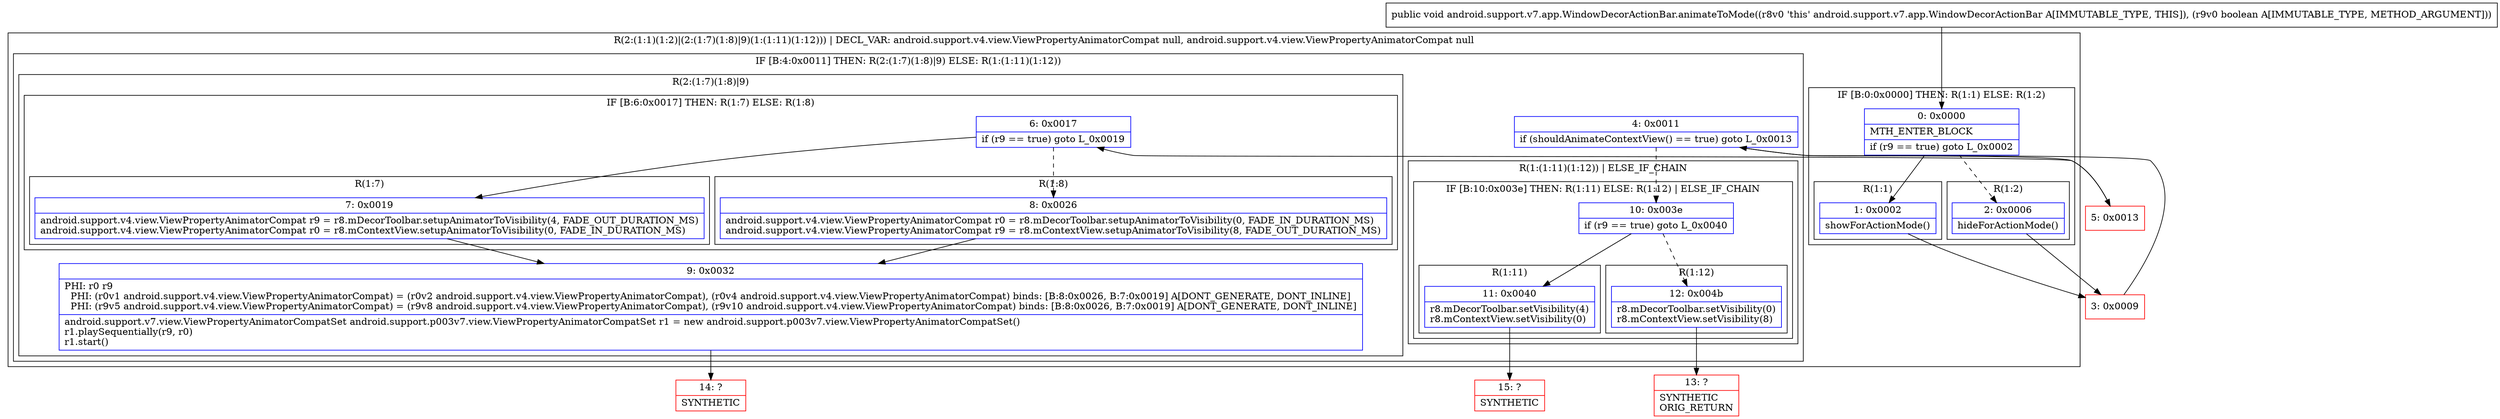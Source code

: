 digraph "CFG forandroid.support.v7.app.WindowDecorActionBar.animateToMode(Z)V" {
subgraph cluster_Region_1630642021 {
label = "R(2:(1:1)(1:2)|(2:(1:7)(1:8)|9)(1:(1:11)(1:12))) | DECL_VAR: android.support.v4.view.ViewPropertyAnimatorCompat null, android.support.v4.view.ViewPropertyAnimatorCompat null\l";
node [shape=record,color=blue];
subgraph cluster_IfRegion_39653946 {
label = "IF [B:0:0x0000] THEN: R(1:1) ELSE: R(1:2)";
node [shape=record,color=blue];
Node_0 [shape=record,label="{0\:\ 0x0000|MTH_ENTER_BLOCK\l|if (r9 == true) goto L_0x0002\l}"];
subgraph cluster_Region_1186557728 {
label = "R(1:1)";
node [shape=record,color=blue];
Node_1 [shape=record,label="{1\:\ 0x0002|showForActionMode()\l}"];
}
subgraph cluster_Region_236982356 {
label = "R(1:2)";
node [shape=record,color=blue];
Node_2 [shape=record,label="{2\:\ 0x0006|hideForActionMode()\l}"];
}
}
subgraph cluster_IfRegion_1669823554 {
label = "IF [B:4:0x0011] THEN: R(2:(1:7)(1:8)|9) ELSE: R(1:(1:11)(1:12))";
node [shape=record,color=blue];
Node_4 [shape=record,label="{4\:\ 0x0011|if (shouldAnimateContextView() == true) goto L_0x0013\l}"];
subgraph cluster_Region_1139685232 {
label = "R(2:(1:7)(1:8)|9)";
node [shape=record,color=blue];
subgraph cluster_IfRegion_161574602 {
label = "IF [B:6:0x0017] THEN: R(1:7) ELSE: R(1:8)";
node [shape=record,color=blue];
Node_6 [shape=record,label="{6\:\ 0x0017|if (r9 == true) goto L_0x0019\l}"];
subgraph cluster_Region_1051091552 {
label = "R(1:7)";
node [shape=record,color=blue];
Node_7 [shape=record,label="{7\:\ 0x0019|android.support.v4.view.ViewPropertyAnimatorCompat r9 = r8.mDecorToolbar.setupAnimatorToVisibility(4, FADE_OUT_DURATION_MS)\landroid.support.v4.view.ViewPropertyAnimatorCompat r0 = r8.mContextView.setupAnimatorToVisibility(0, FADE_IN_DURATION_MS)\l}"];
}
subgraph cluster_Region_334289046 {
label = "R(1:8)";
node [shape=record,color=blue];
Node_8 [shape=record,label="{8\:\ 0x0026|android.support.v4.view.ViewPropertyAnimatorCompat r0 = r8.mDecorToolbar.setupAnimatorToVisibility(0, FADE_IN_DURATION_MS)\landroid.support.v4.view.ViewPropertyAnimatorCompat r9 = r8.mContextView.setupAnimatorToVisibility(8, FADE_OUT_DURATION_MS)\l}"];
}
}
Node_9 [shape=record,label="{9\:\ 0x0032|PHI: r0 r9 \l  PHI: (r0v1 android.support.v4.view.ViewPropertyAnimatorCompat) = (r0v2 android.support.v4.view.ViewPropertyAnimatorCompat), (r0v4 android.support.v4.view.ViewPropertyAnimatorCompat) binds: [B:8:0x0026, B:7:0x0019] A[DONT_GENERATE, DONT_INLINE]\l  PHI: (r9v5 android.support.v4.view.ViewPropertyAnimatorCompat) = (r9v8 android.support.v4.view.ViewPropertyAnimatorCompat), (r9v10 android.support.v4.view.ViewPropertyAnimatorCompat) binds: [B:8:0x0026, B:7:0x0019] A[DONT_GENERATE, DONT_INLINE]\l|android.support.v7.view.ViewPropertyAnimatorCompatSet android.support.p003v7.view.ViewPropertyAnimatorCompatSet r1 = new android.support.p003v7.view.ViewPropertyAnimatorCompatSet()\lr1.playSequentially(r9, r0)\lr1.start()\l}"];
}
subgraph cluster_Region_82624689 {
label = "R(1:(1:11)(1:12)) | ELSE_IF_CHAIN\l";
node [shape=record,color=blue];
subgraph cluster_IfRegion_180404936 {
label = "IF [B:10:0x003e] THEN: R(1:11) ELSE: R(1:12) | ELSE_IF_CHAIN\l";
node [shape=record,color=blue];
Node_10 [shape=record,label="{10\:\ 0x003e|if (r9 == true) goto L_0x0040\l}"];
subgraph cluster_Region_1383975614 {
label = "R(1:11)";
node [shape=record,color=blue];
Node_11 [shape=record,label="{11\:\ 0x0040|r8.mDecorToolbar.setVisibility(4)\lr8.mContextView.setVisibility(0)\l}"];
}
subgraph cluster_Region_1353201925 {
label = "R(1:12)";
node [shape=record,color=blue];
Node_12 [shape=record,label="{12\:\ 0x004b|r8.mDecorToolbar.setVisibility(0)\lr8.mContextView.setVisibility(8)\l}"];
}
}
}
}
}
Node_3 [shape=record,color=red,label="{3\:\ 0x0009}"];
Node_5 [shape=record,color=red,label="{5\:\ 0x0013}"];
Node_13 [shape=record,color=red,label="{13\:\ ?|SYNTHETIC\lORIG_RETURN\l}"];
Node_14 [shape=record,color=red,label="{14\:\ ?|SYNTHETIC\l}"];
Node_15 [shape=record,color=red,label="{15\:\ ?|SYNTHETIC\l}"];
MethodNode[shape=record,label="{public void android.support.v7.app.WindowDecorActionBar.animateToMode((r8v0 'this' android.support.v7.app.WindowDecorActionBar A[IMMUTABLE_TYPE, THIS]), (r9v0 boolean A[IMMUTABLE_TYPE, METHOD_ARGUMENT])) }"];
MethodNode -> Node_0;
Node_0 -> Node_1;
Node_0 -> Node_2[style=dashed];
Node_1 -> Node_3;
Node_2 -> Node_3;
Node_4 -> Node_5;
Node_4 -> Node_10[style=dashed];
Node_6 -> Node_7;
Node_6 -> Node_8[style=dashed];
Node_7 -> Node_9;
Node_8 -> Node_9;
Node_9 -> Node_14;
Node_10 -> Node_11;
Node_10 -> Node_12[style=dashed];
Node_11 -> Node_15;
Node_12 -> Node_13;
Node_3 -> Node_4;
Node_5 -> Node_6;
}

